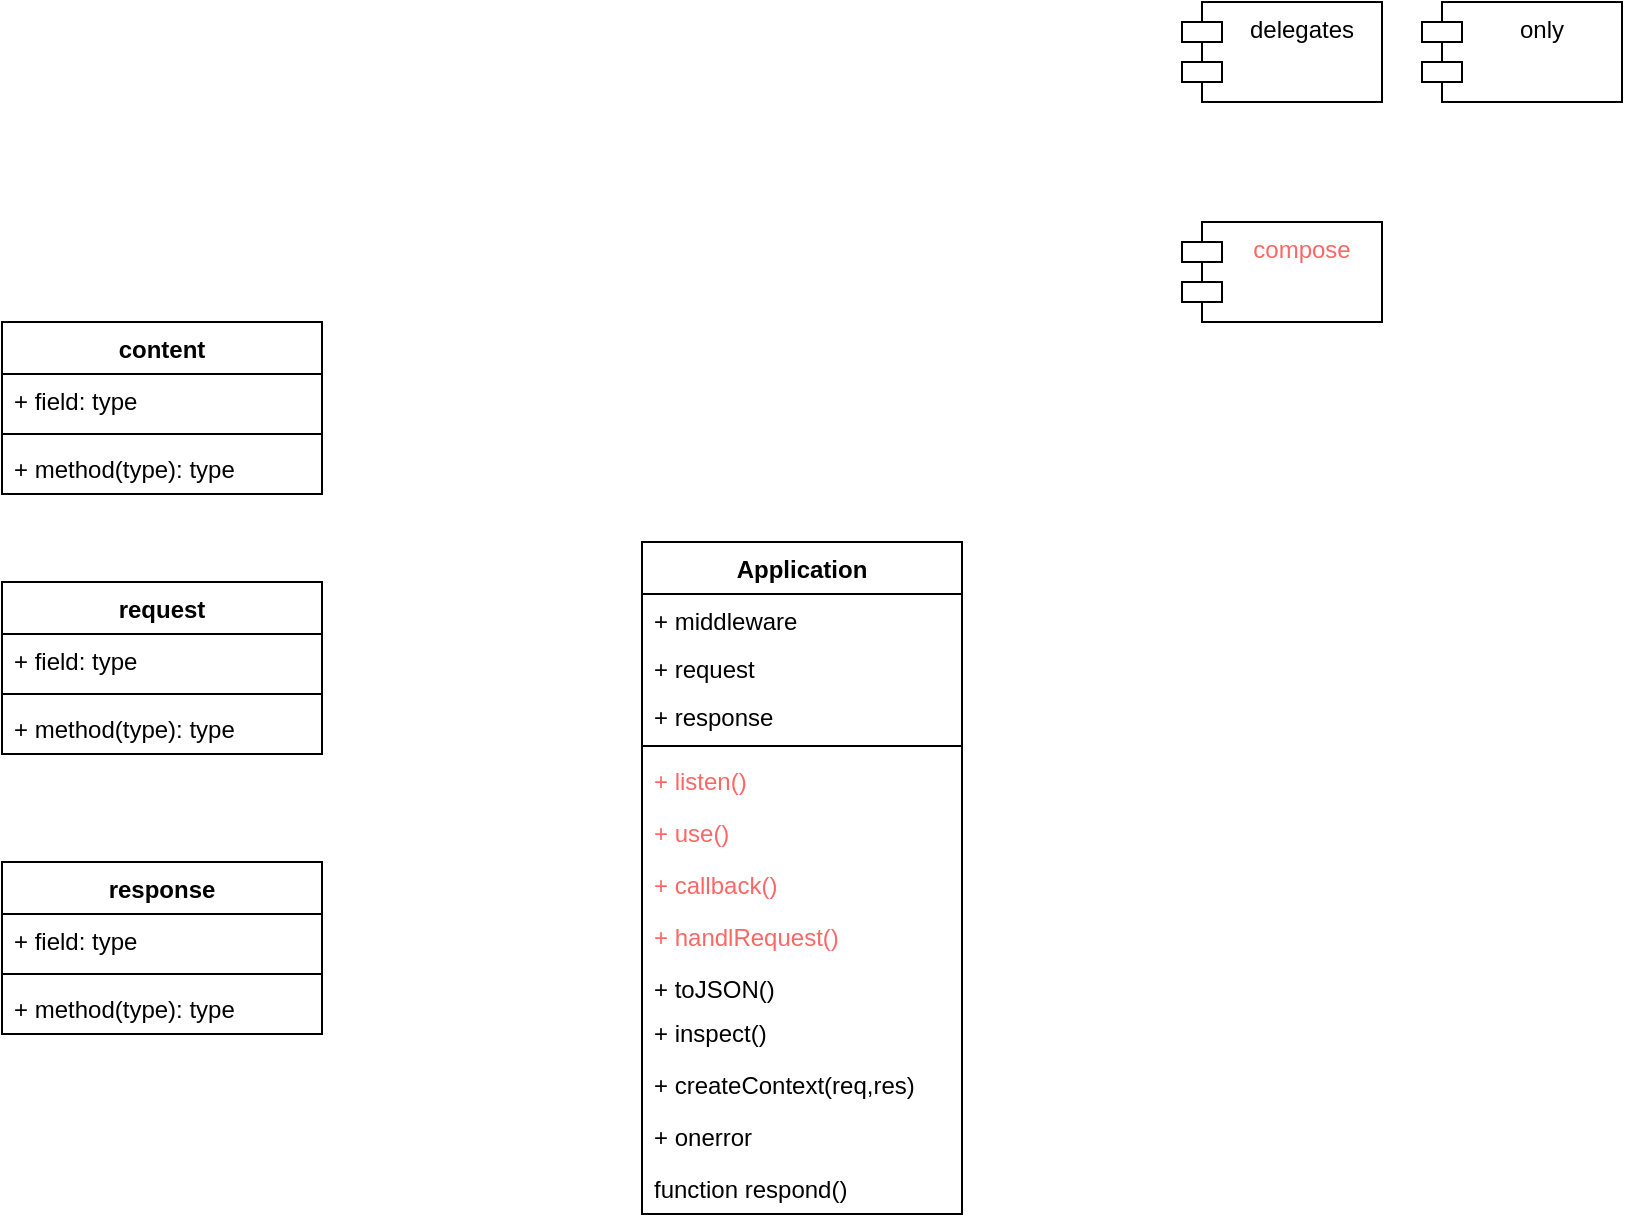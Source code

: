 <mxfile version="17.1.0" type="github">
  <diagram id="yBycVTJ7tKCJJlw7P7TP" name="Page-1">
    <mxGraphModel dx="1426" dy="794" grid="1" gridSize="10" guides="1" tooltips="1" connect="1" arrows="1" fold="1" page="1" pageScale="1" pageWidth="3300" pageHeight="4681" math="0" shadow="0">
      <root>
        <mxCell id="0" />
        <mxCell id="1" parent="0" />
        <mxCell id="a9YWchOLcWsTPvhnIxzf-5" value="Application" style="swimlane;fontStyle=1;align=center;verticalAlign=top;childLayout=stackLayout;horizontal=1;startSize=26;horizontalStack=0;resizeParent=1;resizeParentMax=0;resizeLast=0;collapsible=1;marginBottom=0;" vertex="1" parent="1">
          <mxGeometry x="650" y="330" width="160" height="336" as="geometry" />
        </mxCell>
        <mxCell id="a9YWchOLcWsTPvhnIxzf-11" value="+ middleware&#xa;" style="text;strokeColor=none;fillColor=none;align=left;verticalAlign=top;spacingLeft=4;spacingRight=4;overflow=hidden;rotatable=0;points=[[0,0.5],[1,0.5]];portConstraint=eastwest;" vertex="1" parent="a9YWchOLcWsTPvhnIxzf-5">
          <mxGeometry y="26" width="160" height="24" as="geometry" />
        </mxCell>
        <mxCell id="a9YWchOLcWsTPvhnIxzf-12" value="+ request" style="text;strokeColor=none;fillColor=none;align=left;verticalAlign=top;spacingLeft=4;spacingRight=4;overflow=hidden;rotatable=0;points=[[0,0.5],[1,0.5]];portConstraint=eastwest;" vertex="1" parent="a9YWchOLcWsTPvhnIxzf-5">
          <mxGeometry y="50" width="160" height="24" as="geometry" />
        </mxCell>
        <mxCell id="a9YWchOLcWsTPvhnIxzf-6" value="+ response" style="text;strokeColor=none;fillColor=none;align=left;verticalAlign=top;spacingLeft=4;spacingRight=4;overflow=hidden;rotatable=0;points=[[0,0.5],[1,0.5]];portConstraint=eastwest;" vertex="1" parent="a9YWchOLcWsTPvhnIxzf-5">
          <mxGeometry y="74" width="160" height="24" as="geometry" />
        </mxCell>
        <mxCell id="a9YWchOLcWsTPvhnIxzf-7" value="" style="line;strokeWidth=1;fillColor=none;align=left;verticalAlign=middle;spacingTop=-1;spacingLeft=3;spacingRight=3;rotatable=0;labelPosition=right;points=[];portConstraint=eastwest;" vertex="1" parent="a9YWchOLcWsTPvhnIxzf-5">
          <mxGeometry y="98" width="160" height="8" as="geometry" />
        </mxCell>
        <mxCell id="a9YWchOLcWsTPvhnIxzf-25" value="+ listen()" style="text;strokeColor=none;fillColor=none;align=left;verticalAlign=top;spacingLeft=4;spacingRight=4;overflow=hidden;rotatable=0;points=[[0,0.5],[1,0.5]];portConstraint=eastwest;fontColor=#FF6666;" vertex="1" parent="a9YWchOLcWsTPvhnIxzf-5">
          <mxGeometry y="106" width="160" height="26" as="geometry" />
        </mxCell>
        <mxCell id="a9YWchOLcWsTPvhnIxzf-31" value="+ use()" style="text;strokeColor=none;fillColor=none;align=left;verticalAlign=top;spacingLeft=4;spacingRight=4;overflow=hidden;rotatable=0;points=[[0,0.5],[1,0.5]];portConstraint=eastwest;fontColor=#FF6666;" vertex="1" parent="a9YWchOLcWsTPvhnIxzf-5">
          <mxGeometry y="132" width="160" height="26" as="geometry" />
        </mxCell>
        <mxCell id="a9YWchOLcWsTPvhnIxzf-32" value="+ callback()" style="text;strokeColor=none;fillColor=none;align=left;verticalAlign=top;spacingLeft=4;spacingRight=4;overflow=hidden;rotatable=0;points=[[0,0.5],[1,0.5]];portConstraint=eastwest;fontColor=#FF6666;" vertex="1" parent="a9YWchOLcWsTPvhnIxzf-5">
          <mxGeometry y="158" width="160" height="26" as="geometry" />
        </mxCell>
        <mxCell id="a9YWchOLcWsTPvhnIxzf-28" value="+ handlRequest()" style="text;strokeColor=none;fillColor=none;align=left;verticalAlign=top;spacingLeft=4;spacingRight=4;overflow=hidden;rotatable=0;points=[[0,0.5],[1,0.5]];portConstraint=eastwest;fontColor=#FF6666;" vertex="1" parent="a9YWchOLcWsTPvhnIxzf-5">
          <mxGeometry y="184" width="160" height="26" as="geometry" />
        </mxCell>
        <mxCell id="a9YWchOLcWsTPvhnIxzf-29" value="+ toJSON()" style="text;strokeColor=none;fillColor=none;align=left;verticalAlign=top;spacingLeft=4;spacingRight=4;overflow=hidden;rotatable=0;points=[[0,0.5],[1,0.5]];portConstraint=eastwest;" vertex="1" parent="a9YWchOLcWsTPvhnIxzf-5">
          <mxGeometry y="210" width="160" height="22" as="geometry" />
        </mxCell>
        <mxCell id="a9YWchOLcWsTPvhnIxzf-30" value="+ inspect()" style="text;strokeColor=none;fillColor=none;align=left;verticalAlign=top;spacingLeft=4;spacingRight=4;overflow=hidden;rotatable=0;points=[[0,0.5],[1,0.5]];portConstraint=eastwest;" vertex="1" parent="a9YWchOLcWsTPvhnIxzf-5">
          <mxGeometry y="232" width="160" height="26" as="geometry" />
        </mxCell>
        <mxCell id="a9YWchOLcWsTPvhnIxzf-34" value="+ createContext(req,res)" style="text;strokeColor=none;fillColor=none;align=left;verticalAlign=top;spacingLeft=4;spacingRight=4;overflow=hidden;rotatable=0;points=[[0,0.5],[1,0.5]];portConstraint=eastwest;" vertex="1" parent="a9YWchOLcWsTPvhnIxzf-5">
          <mxGeometry y="258" width="160" height="26" as="geometry" />
        </mxCell>
        <mxCell id="a9YWchOLcWsTPvhnIxzf-33" value="+ onerror" style="text;strokeColor=none;fillColor=none;align=left;verticalAlign=top;spacingLeft=4;spacingRight=4;overflow=hidden;rotatable=0;points=[[0,0.5],[1,0.5]];portConstraint=eastwest;" vertex="1" parent="a9YWchOLcWsTPvhnIxzf-5">
          <mxGeometry y="284" width="160" height="26" as="geometry" />
        </mxCell>
        <mxCell id="a9YWchOLcWsTPvhnIxzf-8" value="function respond()" style="text;strokeColor=none;fillColor=none;align=left;verticalAlign=top;spacingLeft=4;spacingRight=4;overflow=hidden;rotatable=0;points=[[0,0.5],[1,0.5]];portConstraint=eastwest;" vertex="1" parent="a9YWchOLcWsTPvhnIxzf-5">
          <mxGeometry y="310" width="160" height="26" as="geometry" />
        </mxCell>
        <mxCell id="a9YWchOLcWsTPvhnIxzf-13" value="content" style="swimlane;fontStyle=1;align=center;verticalAlign=top;childLayout=stackLayout;horizontal=1;startSize=26;horizontalStack=0;resizeParent=1;resizeParentMax=0;resizeLast=0;collapsible=1;marginBottom=0;" vertex="1" parent="1">
          <mxGeometry x="330" y="220" width="160" height="86" as="geometry" />
        </mxCell>
        <mxCell id="a9YWchOLcWsTPvhnIxzf-14" value="+ field: type" style="text;strokeColor=none;fillColor=none;align=left;verticalAlign=top;spacingLeft=4;spacingRight=4;overflow=hidden;rotatable=0;points=[[0,0.5],[1,0.5]];portConstraint=eastwest;" vertex="1" parent="a9YWchOLcWsTPvhnIxzf-13">
          <mxGeometry y="26" width="160" height="26" as="geometry" />
        </mxCell>
        <mxCell id="a9YWchOLcWsTPvhnIxzf-15" value="" style="line;strokeWidth=1;fillColor=none;align=left;verticalAlign=middle;spacingTop=-1;spacingLeft=3;spacingRight=3;rotatable=0;labelPosition=right;points=[];portConstraint=eastwest;" vertex="1" parent="a9YWchOLcWsTPvhnIxzf-13">
          <mxGeometry y="52" width="160" height="8" as="geometry" />
        </mxCell>
        <mxCell id="a9YWchOLcWsTPvhnIxzf-16" value="+ method(type): type" style="text;strokeColor=none;fillColor=none;align=left;verticalAlign=top;spacingLeft=4;spacingRight=4;overflow=hidden;rotatable=0;points=[[0,0.5],[1,0.5]];portConstraint=eastwest;" vertex="1" parent="a9YWchOLcWsTPvhnIxzf-13">
          <mxGeometry y="60" width="160" height="26" as="geometry" />
        </mxCell>
        <mxCell id="a9YWchOLcWsTPvhnIxzf-17" value="request" style="swimlane;fontStyle=1;align=center;verticalAlign=top;childLayout=stackLayout;horizontal=1;startSize=26;horizontalStack=0;resizeParent=1;resizeParentMax=0;resizeLast=0;collapsible=1;marginBottom=0;" vertex="1" parent="1">
          <mxGeometry x="330" y="350" width="160" height="86" as="geometry" />
        </mxCell>
        <mxCell id="a9YWchOLcWsTPvhnIxzf-18" value="+ field: type" style="text;strokeColor=none;fillColor=none;align=left;verticalAlign=top;spacingLeft=4;spacingRight=4;overflow=hidden;rotatable=0;points=[[0,0.5],[1,0.5]];portConstraint=eastwest;" vertex="1" parent="a9YWchOLcWsTPvhnIxzf-17">
          <mxGeometry y="26" width="160" height="26" as="geometry" />
        </mxCell>
        <mxCell id="a9YWchOLcWsTPvhnIxzf-19" value="" style="line;strokeWidth=1;fillColor=none;align=left;verticalAlign=middle;spacingTop=-1;spacingLeft=3;spacingRight=3;rotatable=0;labelPosition=right;points=[];portConstraint=eastwest;" vertex="1" parent="a9YWchOLcWsTPvhnIxzf-17">
          <mxGeometry y="52" width="160" height="8" as="geometry" />
        </mxCell>
        <mxCell id="a9YWchOLcWsTPvhnIxzf-20" value="+ method(type): type" style="text;strokeColor=none;fillColor=none;align=left;verticalAlign=top;spacingLeft=4;spacingRight=4;overflow=hidden;rotatable=0;points=[[0,0.5],[1,0.5]];portConstraint=eastwest;" vertex="1" parent="a9YWchOLcWsTPvhnIxzf-17">
          <mxGeometry y="60" width="160" height="26" as="geometry" />
        </mxCell>
        <mxCell id="a9YWchOLcWsTPvhnIxzf-21" value="response" style="swimlane;fontStyle=1;align=center;verticalAlign=top;childLayout=stackLayout;horizontal=1;startSize=26;horizontalStack=0;resizeParent=1;resizeParentMax=0;resizeLast=0;collapsible=1;marginBottom=0;" vertex="1" parent="1">
          <mxGeometry x="330" y="490" width="160" height="86" as="geometry" />
        </mxCell>
        <mxCell id="a9YWchOLcWsTPvhnIxzf-22" value="+ field: type" style="text;strokeColor=none;fillColor=none;align=left;verticalAlign=top;spacingLeft=4;spacingRight=4;overflow=hidden;rotatable=0;points=[[0,0.5],[1,0.5]];portConstraint=eastwest;" vertex="1" parent="a9YWchOLcWsTPvhnIxzf-21">
          <mxGeometry y="26" width="160" height="26" as="geometry" />
        </mxCell>
        <mxCell id="a9YWchOLcWsTPvhnIxzf-23" value="" style="line;strokeWidth=1;fillColor=none;align=left;verticalAlign=middle;spacingTop=-1;spacingLeft=3;spacingRight=3;rotatable=0;labelPosition=right;points=[];portConstraint=eastwest;" vertex="1" parent="a9YWchOLcWsTPvhnIxzf-21">
          <mxGeometry y="52" width="160" height="8" as="geometry" />
        </mxCell>
        <mxCell id="a9YWchOLcWsTPvhnIxzf-24" value="+ method(type): type" style="text;strokeColor=none;fillColor=none;align=left;verticalAlign=top;spacingLeft=4;spacingRight=4;overflow=hidden;rotatable=0;points=[[0,0.5],[1,0.5]];portConstraint=eastwest;" vertex="1" parent="a9YWchOLcWsTPvhnIxzf-21">
          <mxGeometry y="60" width="160" height="26" as="geometry" />
        </mxCell>
        <mxCell id="a9YWchOLcWsTPvhnIxzf-27" value="only&#xa;" style="shape=module;align=left;spacingLeft=20;align=center;verticalAlign=top;" vertex="1" parent="1">
          <mxGeometry x="1040" y="60" width="100" height="50" as="geometry" />
        </mxCell>
        <mxCell id="a9YWchOLcWsTPvhnIxzf-35" value="delegates" style="shape=module;align=left;spacingLeft=20;align=center;verticalAlign=top;" vertex="1" parent="1">
          <mxGeometry x="920" y="60" width="100" height="50" as="geometry" />
        </mxCell>
        <mxCell id="a9YWchOLcWsTPvhnIxzf-36" value="compose" style="shape=module;align=left;spacingLeft=20;align=center;verticalAlign=top;fontColor=#FF6666;" vertex="1" parent="1">
          <mxGeometry x="920" y="170" width="100" height="50" as="geometry" />
        </mxCell>
      </root>
    </mxGraphModel>
  </diagram>
</mxfile>
